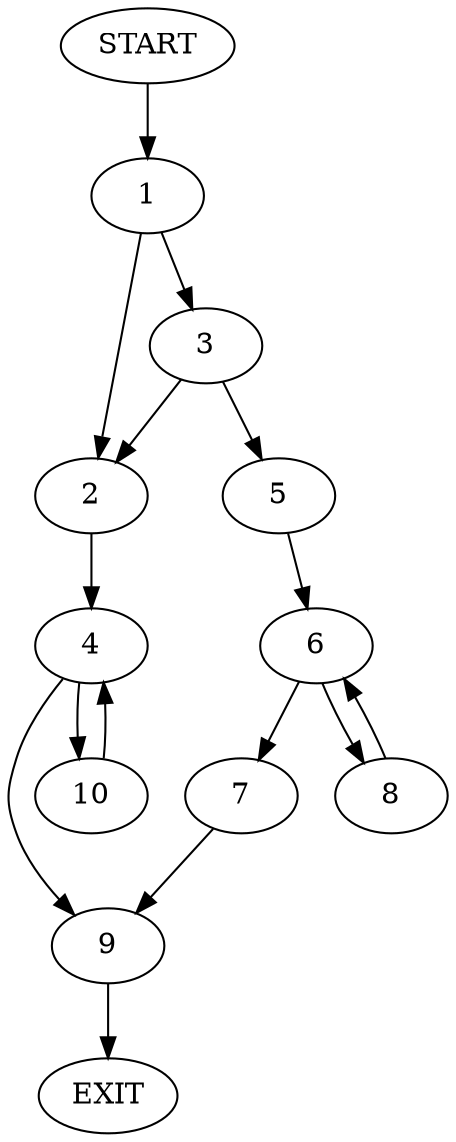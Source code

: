 digraph {
0 [label="START"]
11 [label="EXIT"]
0 -> 1
1 -> 2
1 -> 3
2 -> 4
3 -> 2
3 -> 5
5 -> 6
6 -> 7
6 -> 8
7 -> 9
8 -> 6
9 -> 11
4 -> 10
4 -> 9
10 -> 4
}
